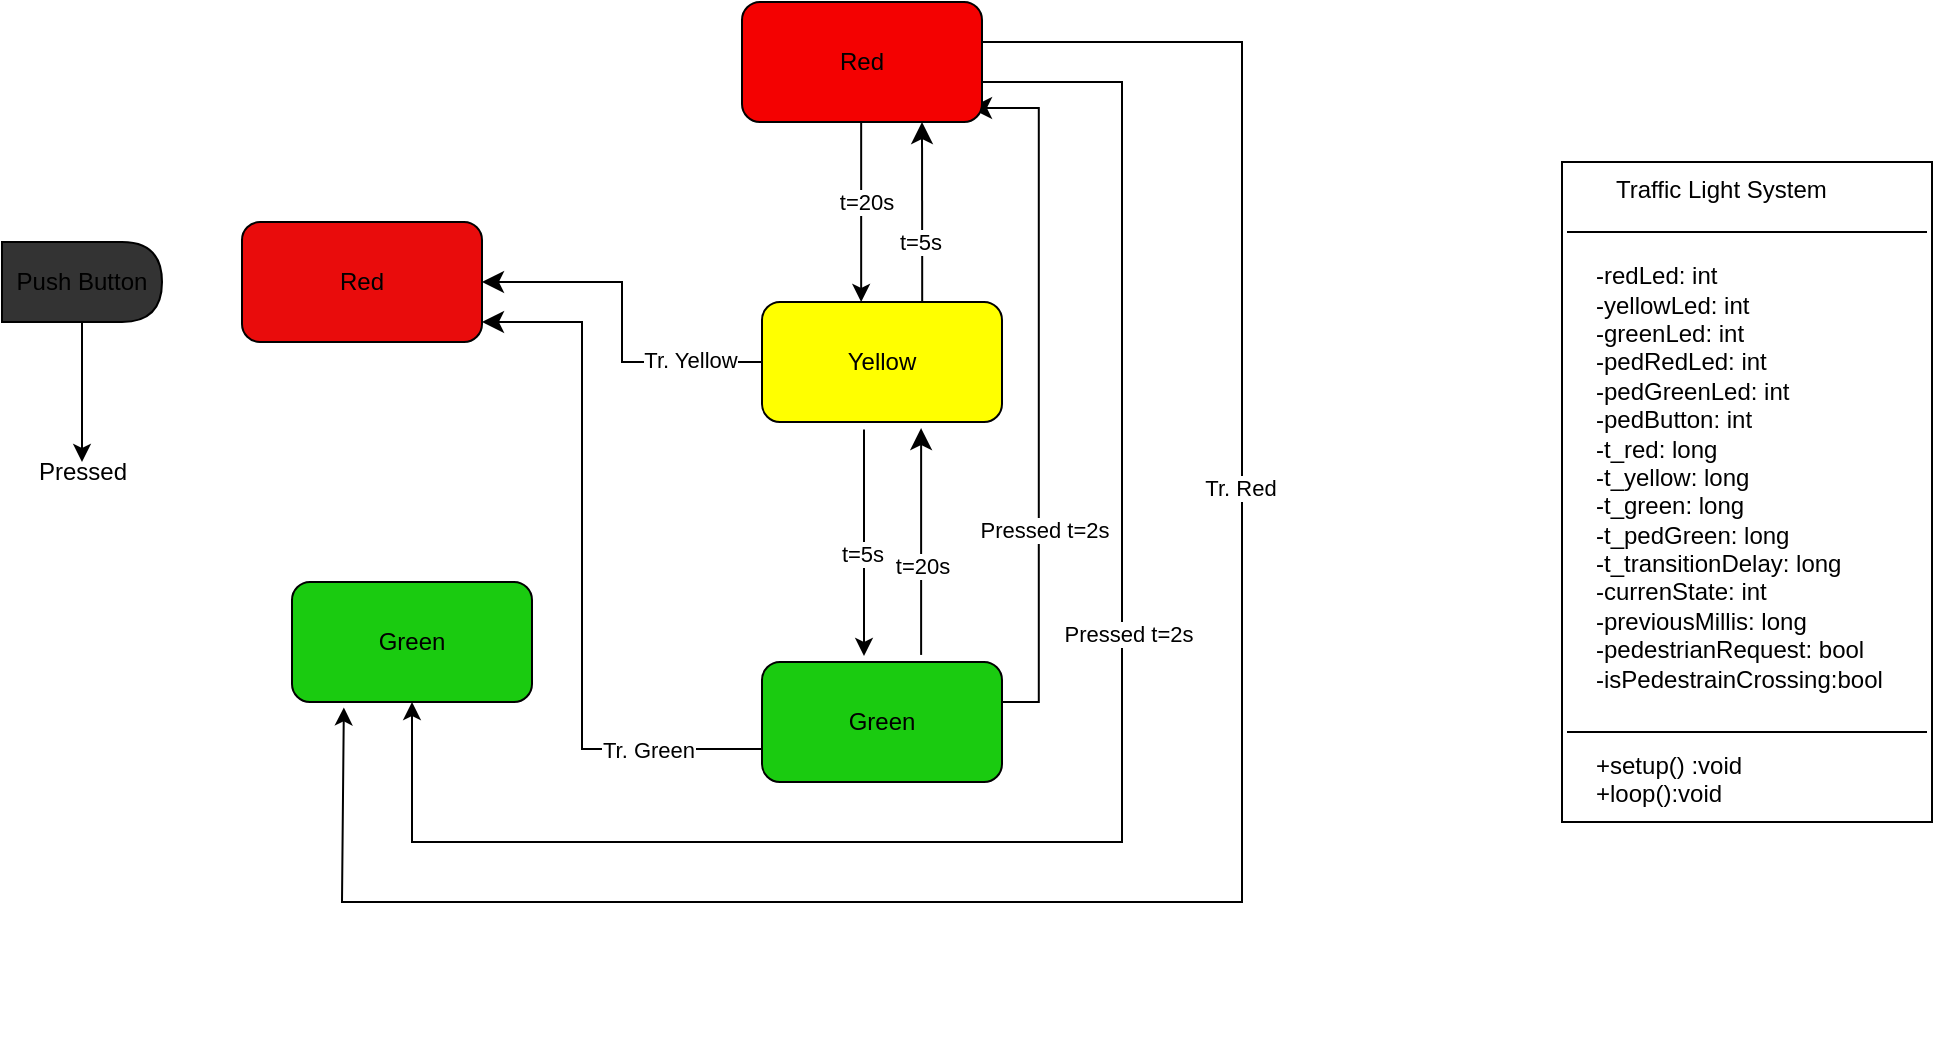 <mxfile version="24.8.6">
  <diagram name="Class and State Machine Diagrams" id="COoNCR2FUt0SskALSmej">
    <mxGraphModel dx="2140" dy="522" grid="1" gridSize="10" guides="1" tooltips="1" connect="1" arrows="1" fold="1" page="1" pageScale="1" pageWidth="850" pageHeight="1100" math="0" shadow="0">
      <root>
        <mxCell id="0" />
        <mxCell id="1" parent="0" />
        <mxCell id="9ao4uA5LlBlGvdcZA7Jr-24" style="edgeStyle=orthogonalEdgeStyle;rounded=0;orthogonalLoop=1;jettySize=auto;html=1;exitX=1;exitY=0.5;exitDx=0;exitDy=0;entryX=0.5;entryY=1;entryDx=0;entryDy=0;" parent="1" edge="1">
          <mxGeometry relative="1" as="geometry">
            <mxPoint x="-80" y="140" as="sourcePoint" />
            <mxPoint x="-365" y="460" as="targetPoint" />
            <Array as="points">
              <mxPoint x="-80" y="150" />
              <mxPoint x="-10" y="150" />
              <mxPoint x="-10" y="530" />
              <mxPoint x="-365" y="530" />
            </Array>
          </mxGeometry>
        </mxCell>
        <mxCell id="K291Se6kIq1R5VFEzdD_-70" value="Pressed t=2s" style="edgeLabel;html=1;align=center;verticalAlign=middle;resizable=0;points=[];" vertex="1" connectable="0" parent="9ao4uA5LlBlGvdcZA7Jr-24">
          <mxGeometry x="-0.196" y="3" relative="1" as="geometry">
            <mxPoint as="offset" />
          </mxGeometry>
        </mxCell>
        <mxCell id="9ao4uA5LlBlGvdcZA7Jr-35" value="" style="edgeStyle=elbowEdgeStyle;elbow=horizontal;endArrow=classic;html=1;curved=0;rounded=0;endSize=8;startSize=8;entryX=1;entryY=0.5;entryDx=0;entryDy=0;" parent="1" edge="1" target="K291Se6kIq1R5VFEzdD_-61">
          <mxGeometry width="50" height="50" relative="1" as="geometry">
            <mxPoint x="-190" y="290" as="sourcePoint" />
            <mxPoint x="-320.0" y="268.32" as="targetPoint" />
            <Array as="points">
              <mxPoint x="-260" y="310" />
              <mxPoint x="-251.44" y="250" />
            </Array>
          </mxGeometry>
        </mxCell>
        <mxCell id="K291Se6kIq1R5VFEzdD_-95" value="Tr. Yellow" style="edgeLabel;html=1;align=center;verticalAlign=middle;resizable=0;points=[];" vertex="1" connectable="0" parent="9ao4uA5LlBlGvdcZA7Jr-35">
          <mxGeometry x="-0.598" y="-1" relative="1" as="geometry">
            <mxPoint as="offset" />
          </mxGeometry>
        </mxCell>
        <mxCell id="9ao4uA5LlBlGvdcZA7Jr-37" value="" style="edgeStyle=elbowEdgeStyle;elbow=horizontal;endArrow=classic;html=1;curved=0;rounded=0;endSize=8;startSize=8;entryX=1;entryY=0.75;entryDx=0;entryDy=0;" parent="1" edge="1">
          <mxGeometry width="50" height="50" relative="1" as="geometry">
            <mxPoint x="-190" y="483.53" as="sourcePoint" />
            <mxPoint x="-330" y="270.0" as="targetPoint" />
            <Array as="points">
              <mxPoint x="-280" y="395" />
            </Array>
          </mxGeometry>
        </mxCell>
        <mxCell id="K291Se6kIq1R5VFEzdD_-94" value="Tr. Green" style="edgeLabel;html=1;align=center;verticalAlign=middle;resizable=0;points=[];" vertex="1" connectable="0" parent="9ao4uA5LlBlGvdcZA7Jr-37">
          <mxGeometry x="-0.677" relative="1" as="geometry">
            <mxPoint as="offset" />
          </mxGeometry>
        </mxCell>
        <mxCell id="9ao4uA5LlBlGvdcZA7Jr-38" style="edgeStyle=orthogonalEdgeStyle;rounded=0;orthogonalLoop=1;jettySize=auto;html=1;entryX=0.936;entryY=0.486;entryDx=0;entryDy=0;entryPerimeter=0;" parent="1" edge="1">
          <mxGeometry relative="1" as="geometry">
            <mxPoint x="-340" y="620" as="sourcePoint" />
            <mxPoint x="-340" y="620" as="targetPoint" />
          </mxGeometry>
        </mxCell>
        <mxCell id="9ao4uA5LlBlGvdcZA7Jr-40" value="" style="edgeStyle=elbowEdgeStyle;elbow=horizontal;endArrow=classic;html=1;curved=0;rounded=0;endSize=8;startSize=8;exitX=1;exitY=0.5;exitDx=0;exitDy=0;" parent="1" edge="1">
          <mxGeometry width="50" height="50" relative="1" as="geometry">
            <mxPoint x="-80" y="460" as="sourcePoint" />
            <mxPoint x="-86" y="163" as="targetPoint" />
            <Array as="points">
              <mxPoint x="-51.6" y="181.8" />
              <mxPoint x="-31.6" y="351.8" />
            </Array>
          </mxGeometry>
        </mxCell>
        <mxCell id="K291Se6kIq1R5VFEzdD_-69" value="Pressed t=2s" style="edgeLabel;html=1;align=center;verticalAlign=middle;resizable=0;points=[];" vertex="1" connectable="0" parent="9ao4uA5LlBlGvdcZA7Jr-40">
          <mxGeometry x="-0.355" y="-2" relative="1" as="geometry">
            <mxPoint y="1" as="offset" />
          </mxGeometry>
        </mxCell>
        <mxCell id="9ao4uA5LlBlGvdcZA7Jr-41" value="" style="endArrow=classic;html=1;rounded=0;exitX=0.425;exitY=1.062;exitDx=0;exitDy=0;exitPerimeter=0;" parent="1" source="K291Se6kIq1R5VFEzdD_-57" edge="1">
          <mxGeometry width="50" height="50" relative="1" as="geometry">
            <mxPoint x="-140" y="340" as="sourcePoint" />
            <mxPoint x="-139" y="437" as="targetPoint" />
          </mxGeometry>
        </mxCell>
        <mxCell id="K291Se6kIq1R5VFEzdD_-78" value="t=5s" style="edgeLabel;html=1;align=center;verticalAlign=middle;resizable=0;points=[];" vertex="1" connectable="0" parent="9ao4uA5LlBlGvdcZA7Jr-41">
          <mxGeometry x="0.094" y="-1" relative="1" as="geometry">
            <mxPoint as="offset" />
          </mxGeometry>
        </mxCell>
        <mxCell id="K291Se6kIq1R5VFEzdD_-52" value="" style="endArrow=classic;html=1;rounded=0;entryX=0.5;entryY=0;entryDx=0;entryDy=0;exitX=0.5;exitY=1;exitDx=0;exitDy=0;" edge="1" parent="1">
          <mxGeometry width="50" height="50" relative="1" as="geometry">
            <mxPoint x="-140.42" y="170" as="sourcePoint" />
            <mxPoint x="-140.42" y="260" as="targetPoint" />
          </mxGeometry>
        </mxCell>
        <mxCell id="K291Se6kIq1R5VFEzdD_-77" value="t=20s" style="edgeLabel;html=1;align=center;verticalAlign=middle;resizable=0;points=[];" vertex="1" connectable="0" parent="K291Se6kIq1R5VFEzdD_-52">
          <mxGeometry x="-0.115" y="2" relative="1" as="geometry">
            <mxPoint as="offset" />
          </mxGeometry>
        </mxCell>
        <mxCell id="K291Se6kIq1R5VFEzdD_-53" value="" style="edgeStyle=elbowEdgeStyle;elbow=vertical;endArrow=classic;html=1;curved=0;rounded=0;endSize=8;startSize=8;exitX=0.663;exitY=-0.059;exitDx=0;exitDy=0;exitPerimeter=0;entryX=0.663;entryY=1.051;entryDx=0;entryDy=0;entryPerimeter=0;" edge="1" parent="1" source="K291Se6kIq1R5VFEzdD_-59" target="K291Se6kIq1R5VFEzdD_-57">
          <mxGeometry width="50" height="50" relative="1" as="geometry">
            <mxPoint x="-110" y="420" as="sourcePoint" />
            <mxPoint x="-110.385" y="334.788" as="targetPoint" />
            <Array as="points" />
          </mxGeometry>
        </mxCell>
        <mxCell id="K291Se6kIq1R5VFEzdD_-79" value="t=20s" style="edgeLabel;html=1;align=center;verticalAlign=middle;resizable=0;points=[];" vertex="1" connectable="0" parent="K291Se6kIq1R5VFEzdD_-53">
          <mxGeometry x="-0.207" relative="1" as="geometry">
            <mxPoint as="offset" />
          </mxGeometry>
        </mxCell>
        <mxCell id="K291Se6kIq1R5VFEzdD_-54" value="" style="edgeStyle=elbowEdgeStyle;elbow=horizontal;endArrow=classic;html=1;curved=0;rounded=0;endSize=8;startSize=8;entryX=0.75;entryY=1;entryDx=0;entryDy=0;entryPerimeter=0;" edge="1" parent="1" target="K291Se6kIq1R5VFEzdD_-56">
          <mxGeometry width="50" height="50" relative="1" as="geometry">
            <mxPoint x="-109.89" y="260" as="sourcePoint" />
            <mxPoint x="-109.89" y="175" as="targetPoint" />
            <Array as="points" />
          </mxGeometry>
        </mxCell>
        <mxCell id="K291Se6kIq1R5VFEzdD_-80" value="t=5s" style="edgeLabel;html=1;align=center;verticalAlign=middle;resizable=0;points=[];" vertex="1" connectable="0" parent="K291Se6kIq1R5VFEzdD_-54">
          <mxGeometry x="-0.014" y="1" relative="1" as="geometry">
            <mxPoint y="14" as="offset" />
          </mxGeometry>
        </mxCell>
        <mxCell id="K291Se6kIq1R5VFEzdD_-56" value="Red" style="rounded=1;whiteSpace=wrap;html=1;fillColor=#F40101;" vertex="1" parent="1">
          <mxGeometry x="-200" y="110" width="120" height="60" as="geometry" />
        </mxCell>
        <mxCell id="K291Se6kIq1R5VFEzdD_-57" value="Yellow" style="rounded=1;whiteSpace=wrap;html=1;strokeColor=#000000;fillColor=#FFFF00;" vertex="1" parent="1">
          <mxGeometry x="-190.0" y="260" width="120" height="60" as="geometry" />
        </mxCell>
        <mxCell id="K291Se6kIq1R5VFEzdD_-59" value="Green" style="rounded=1;whiteSpace=wrap;html=1;fillColor=#1ACB10;" vertex="1" parent="1">
          <mxGeometry x="-190" y="440" width="120" height="60" as="geometry" />
        </mxCell>
        <mxCell id="K291Se6kIq1R5VFEzdD_-60" value="Green" style="rounded=1;whiteSpace=wrap;html=1;fillColor=#1ACB10;" vertex="1" parent="1">
          <mxGeometry x="-425" y="400" width="120" height="60" as="geometry" />
        </mxCell>
        <mxCell id="K291Se6kIq1R5VFEzdD_-61" value="Red" style="rounded=1;whiteSpace=wrap;html=1;fillColor=#E90C0C;" vertex="1" parent="1">
          <mxGeometry x="-450" y="220" width="120" height="60" as="geometry" />
        </mxCell>
        <mxCell id="K291Se6kIq1R5VFEzdD_-87" value="" style="endArrow=classic;html=1;rounded=0;entryX=0.216;entryY=1.045;entryDx=0;entryDy=0;entryPerimeter=0;" edge="1" parent="1" target="K291Se6kIq1R5VFEzdD_-60">
          <mxGeometry width="50" height="50" relative="1" as="geometry">
            <mxPoint x="-80" y="130" as="sourcePoint" />
            <mxPoint x="-400" y="470" as="targetPoint" />
            <Array as="points">
              <mxPoint x="50" y="130" />
              <mxPoint x="50" y="560" />
              <mxPoint x="-400" y="560" />
            </Array>
          </mxGeometry>
        </mxCell>
        <mxCell id="K291Se6kIq1R5VFEzdD_-90" value="Tr. Red" style="edgeLabel;html=1;align=center;verticalAlign=middle;resizable=0;points=[];" vertex="1" connectable="0" parent="K291Se6kIq1R5VFEzdD_-87">
          <mxGeometry x="-0.363" y="-1" relative="1" as="geometry">
            <mxPoint as="offset" />
          </mxGeometry>
        </mxCell>
        <mxCell id="K291Se6kIq1R5VFEzdD_-88" value="" style="group" vertex="1" connectable="0" parent="1">
          <mxGeometry x="210" y="190" width="195" height="350" as="geometry" />
        </mxCell>
        <mxCell id="HN-OwNj--JOzMhWJlklQ-15" value="" style="rounded=0;whiteSpace=wrap;html=1;" parent="K291Se6kIq1R5VFEzdD_-88" vertex="1">
          <mxGeometry width="185" height="330" as="geometry" />
        </mxCell>
        <mxCell id="HN-OwNj--JOzMhWJlklQ-16" value="" style="line;strokeWidth=1;rotatable=0;dashed=0;labelPosition=right;align=left;verticalAlign=middle;spacingTop=0;spacingLeft=6;points=[];portConstraint=eastwest;" parent="K291Se6kIq1R5VFEzdD_-88" vertex="1">
          <mxGeometry x="2.5" y="30" width="180" height="10" as="geometry" />
        </mxCell>
        <mxCell id="HN-OwNj--JOzMhWJlklQ-17" value="&amp;nbsp; &amp;nbsp;Traffic Light System&lt;div&gt;&lt;br&gt;&lt;/div&gt;&lt;div&gt;&lt;br&gt;&lt;/div&gt;&lt;div&gt;-redLed: int&lt;/div&gt;&lt;div&gt;-yellowLed: int&lt;/div&gt;&lt;div&gt;-greenLed: int&lt;/div&gt;&lt;div&gt;-pedRedLed: int&lt;/div&gt;&lt;div&gt;-pedGreenLed: int&lt;/div&gt;&lt;div&gt;-pedButton: int&lt;/div&gt;&lt;div&gt;-t_red: long&lt;/div&gt;&lt;div&gt;-t_yellow: long&lt;/div&gt;&lt;div&gt;-t_green: long&lt;/div&gt;&lt;div&gt;-t_pedGreen: long&lt;/div&gt;&lt;div&gt;-t_transitionDelay: long&lt;/div&gt;&lt;div&gt;-currenState: int&lt;/div&gt;&lt;div&gt;-previousMillis: long&lt;/div&gt;&lt;div&gt;-pedestrianRequest: bool&lt;/div&gt;&lt;div&gt;-isPedestrainCrossing:bool&lt;/div&gt;&lt;div&gt;&lt;br&gt;&lt;/div&gt;&lt;div&gt;&lt;br&gt;&lt;/div&gt;&lt;div&gt;+setup() :void&lt;/div&gt;&lt;div&gt;+loop():void&lt;/div&gt;" style="text;whiteSpace=wrap;html=1;" parent="K291Se6kIq1R5VFEzdD_-88" vertex="1">
          <mxGeometry x="15" width="180" height="340" as="geometry" />
        </mxCell>
        <mxCell id="HN-OwNj--JOzMhWJlklQ-18" value="" style="line;strokeWidth=1;rotatable=0;dashed=0;labelPosition=right;align=left;verticalAlign=middle;spacingTop=0;spacingLeft=6;points=[];portConstraint=eastwest;" parent="K291Se6kIq1R5VFEzdD_-88" vertex="1">
          <mxGeometry x="2.5" y="220" width="180" height="130" as="geometry" />
        </mxCell>
        <mxCell id="K291Se6kIq1R5VFEzdD_-99" value="" style="group" vertex="1" connectable="0" parent="1">
          <mxGeometry x="-570" y="230" width="80" height="130" as="geometry" />
        </mxCell>
        <mxCell id="K291Se6kIq1R5VFEzdD_-63" value="Push Button" style="shape=delay;whiteSpace=wrap;html=1;fillColor=#333333;" vertex="1" parent="K291Se6kIq1R5VFEzdD_-99">
          <mxGeometry width="80" height="40" as="geometry" />
        </mxCell>
        <mxCell id="K291Se6kIq1R5VFEzdD_-96" value="" style="endArrow=classic;html=1;rounded=0;exitX=0.5;exitY=1;exitDx=0;exitDy=0;" edge="1" parent="K291Se6kIq1R5VFEzdD_-99" source="K291Se6kIq1R5VFEzdD_-63">
          <mxGeometry width="50" height="50" relative="1" as="geometry">
            <mxPoint x="150" y="140" as="sourcePoint" />
            <mxPoint x="40" y="110" as="targetPoint" />
          </mxGeometry>
        </mxCell>
        <mxCell id="K291Se6kIq1R5VFEzdD_-98" value="Pressed" style="text;html=1;align=center;verticalAlign=middle;resizable=0;points=[];autosize=1;strokeColor=none;fillColor=none;" vertex="1" parent="K291Se6kIq1R5VFEzdD_-99">
          <mxGeometry x="5" y="100" width="70" height="30" as="geometry" />
        </mxCell>
      </root>
    </mxGraphModel>
  </diagram>
</mxfile>
